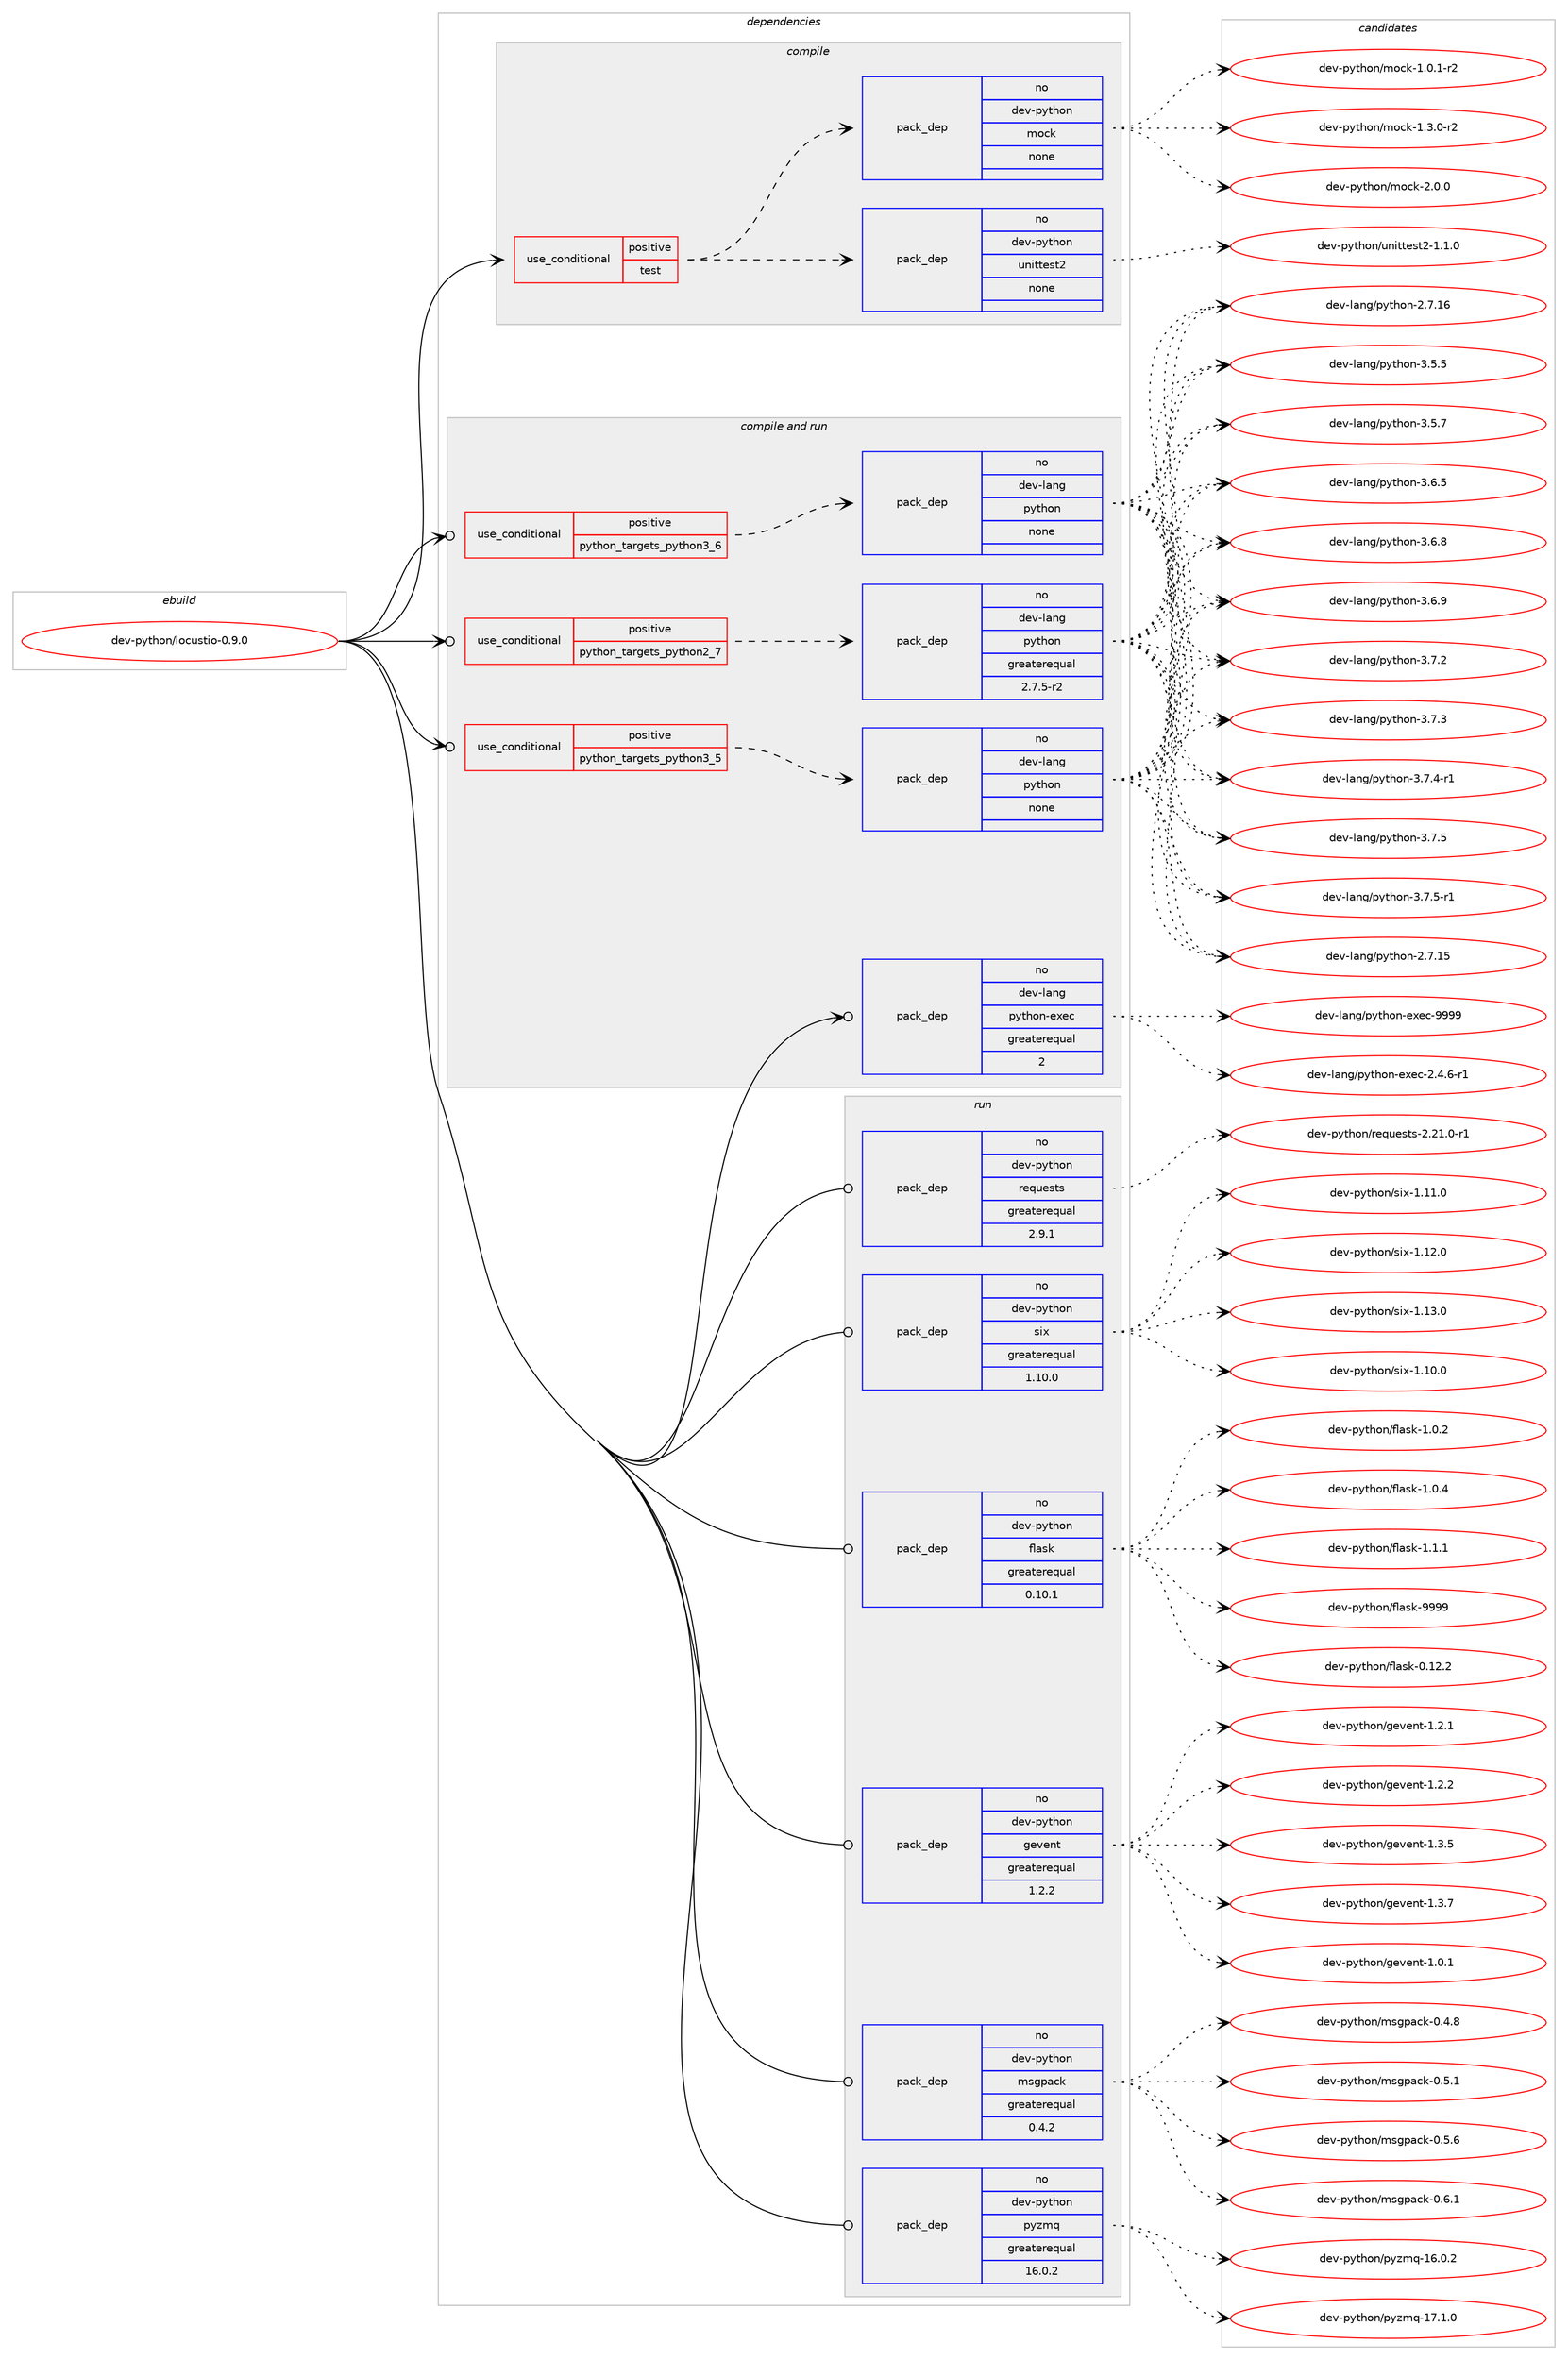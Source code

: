 digraph prolog {

# *************
# Graph options
# *************

newrank=true;
concentrate=true;
compound=true;
graph [rankdir=LR,fontname=Helvetica,fontsize=10,ranksep=1.5];#, ranksep=2.5, nodesep=0.2];
edge  [arrowhead=vee];
node  [fontname=Helvetica,fontsize=10];

# **********
# The ebuild
# **********

subgraph cluster_leftcol {
color=gray;
rank=same;
label=<<i>ebuild</i>>;
id [label="dev-python/locustio-0.9.0", color=red, width=4, href="../dev-python/locustio-0.9.0.svg"];
}

# ****************
# The dependencies
# ****************

subgraph cluster_midcol {
color=gray;
label=<<i>dependencies</i>>;
subgraph cluster_compile {
fillcolor="#eeeeee";
style=filled;
label=<<i>compile</i>>;
subgraph cond142124 {
dependency613412 [label=<<TABLE BORDER="0" CELLBORDER="1" CELLSPACING="0" CELLPADDING="4"><TR><TD ROWSPAN="3" CELLPADDING="10">use_conditional</TD></TR><TR><TD>positive</TD></TR><TR><TD>test</TD></TR></TABLE>>, shape=none, color=red];
subgraph pack459484 {
dependency613413 [label=<<TABLE BORDER="0" CELLBORDER="1" CELLSPACING="0" CELLPADDING="4" WIDTH="220"><TR><TD ROWSPAN="6" CELLPADDING="30">pack_dep</TD></TR><TR><TD WIDTH="110">no</TD></TR><TR><TD>dev-python</TD></TR><TR><TD>unittest2</TD></TR><TR><TD>none</TD></TR><TR><TD></TD></TR></TABLE>>, shape=none, color=blue];
}
dependency613412:e -> dependency613413:w [weight=20,style="dashed",arrowhead="vee"];
subgraph pack459485 {
dependency613414 [label=<<TABLE BORDER="0" CELLBORDER="1" CELLSPACING="0" CELLPADDING="4" WIDTH="220"><TR><TD ROWSPAN="6" CELLPADDING="30">pack_dep</TD></TR><TR><TD WIDTH="110">no</TD></TR><TR><TD>dev-python</TD></TR><TR><TD>mock</TD></TR><TR><TD>none</TD></TR><TR><TD></TD></TR></TABLE>>, shape=none, color=blue];
}
dependency613412:e -> dependency613414:w [weight=20,style="dashed",arrowhead="vee"];
}
id:e -> dependency613412:w [weight=20,style="solid",arrowhead="vee"];
}
subgraph cluster_compileandrun {
fillcolor="#eeeeee";
style=filled;
label=<<i>compile and run</i>>;
subgraph cond142125 {
dependency613415 [label=<<TABLE BORDER="0" CELLBORDER="1" CELLSPACING="0" CELLPADDING="4"><TR><TD ROWSPAN="3" CELLPADDING="10">use_conditional</TD></TR><TR><TD>positive</TD></TR><TR><TD>python_targets_python2_7</TD></TR></TABLE>>, shape=none, color=red];
subgraph pack459486 {
dependency613416 [label=<<TABLE BORDER="0" CELLBORDER="1" CELLSPACING="0" CELLPADDING="4" WIDTH="220"><TR><TD ROWSPAN="6" CELLPADDING="30">pack_dep</TD></TR><TR><TD WIDTH="110">no</TD></TR><TR><TD>dev-lang</TD></TR><TR><TD>python</TD></TR><TR><TD>greaterequal</TD></TR><TR><TD>2.7.5-r2</TD></TR></TABLE>>, shape=none, color=blue];
}
dependency613415:e -> dependency613416:w [weight=20,style="dashed",arrowhead="vee"];
}
id:e -> dependency613415:w [weight=20,style="solid",arrowhead="odotvee"];
subgraph cond142126 {
dependency613417 [label=<<TABLE BORDER="0" CELLBORDER="1" CELLSPACING="0" CELLPADDING="4"><TR><TD ROWSPAN="3" CELLPADDING="10">use_conditional</TD></TR><TR><TD>positive</TD></TR><TR><TD>python_targets_python3_5</TD></TR></TABLE>>, shape=none, color=red];
subgraph pack459487 {
dependency613418 [label=<<TABLE BORDER="0" CELLBORDER="1" CELLSPACING="0" CELLPADDING="4" WIDTH="220"><TR><TD ROWSPAN="6" CELLPADDING="30">pack_dep</TD></TR><TR><TD WIDTH="110">no</TD></TR><TR><TD>dev-lang</TD></TR><TR><TD>python</TD></TR><TR><TD>none</TD></TR><TR><TD></TD></TR></TABLE>>, shape=none, color=blue];
}
dependency613417:e -> dependency613418:w [weight=20,style="dashed",arrowhead="vee"];
}
id:e -> dependency613417:w [weight=20,style="solid",arrowhead="odotvee"];
subgraph cond142127 {
dependency613419 [label=<<TABLE BORDER="0" CELLBORDER="1" CELLSPACING="0" CELLPADDING="4"><TR><TD ROWSPAN="3" CELLPADDING="10">use_conditional</TD></TR><TR><TD>positive</TD></TR><TR><TD>python_targets_python3_6</TD></TR></TABLE>>, shape=none, color=red];
subgraph pack459488 {
dependency613420 [label=<<TABLE BORDER="0" CELLBORDER="1" CELLSPACING="0" CELLPADDING="4" WIDTH="220"><TR><TD ROWSPAN="6" CELLPADDING="30">pack_dep</TD></TR><TR><TD WIDTH="110">no</TD></TR><TR><TD>dev-lang</TD></TR><TR><TD>python</TD></TR><TR><TD>none</TD></TR><TR><TD></TD></TR></TABLE>>, shape=none, color=blue];
}
dependency613419:e -> dependency613420:w [weight=20,style="dashed",arrowhead="vee"];
}
id:e -> dependency613419:w [weight=20,style="solid",arrowhead="odotvee"];
subgraph pack459489 {
dependency613421 [label=<<TABLE BORDER="0" CELLBORDER="1" CELLSPACING="0" CELLPADDING="4" WIDTH="220"><TR><TD ROWSPAN="6" CELLPADDING="30">pack_dep</TD></TR><TR><TD WIDTH="110">no</TD></TR><TR><TD>dev-lang</TD></TR><TR><TD>python-exec</TD></TR><TR><TD>greaterequal</TD></TR><TR><TD>2</TD></TR></TABLE>>, shape=none, color=blue];
}
id:e -> dependency613421:w [weight=20,style="solid",arrowhead="odotvee"];
}
subgraph cluster_run {
fillcolor="#eeeeee";
style=filled;
label=<<i>run</i>>;
subgraph pack459490 {
dependency613422 [label=<<TABLE BORDER="0" CELLBORDER="1" CELLSPACING="0" CELLPADDING="4" WIDTH="220"><TR><TD ROWSPAN="6" CELLPADDING="30">pack_dep</TD></TR><TR><TD WIDTH="110">no</TD></TR><TR><TD>dev-python</TD></TR><TR><TD>flask</TD></TR><TR><TD>greaterequal</TD></TR><TR><TD>0.10.1</TD></TR></TABLE>>, shape=none, color=blue];
}
id:e -> dependency613422:w [weight=20,style="solid",arrowhead="odot"];
subgraph pack459491 {
dependency613423 [label=<<TABLE BORDER="0" CELLBORDER="1" CELLSPACING="0" CELLPADDING="4" WIDTH="220"><TR><TD ROWSPAN="6" CELLPADDING="30">pack_dep</TD></TR><TR><TD WIDTH="110">no</TD></TR><TR><TD>dev-python</TD></TR><TR><TD>gevent</TD></TR><TR><TD>greaterequal</TD></TR><TR><TD>1.2.2</TD></TR></TABLE>>, shape=none, color=blue];
}
id:e -> dependency613423:w [weight=20,style="solid",arrowhead="odot"];
subgraph pack459492 {
dependency613424 [label=<<TABLE BORDER="0" CELLBORDER="1" CELLSPACING="0" CELLPADDING="4" WIDTH="220"><TR><TD ROWSPAN="6" CELLPADDING="30">pack_dep</TD></TR><TR><TD WIDTH="110">no</TD></TR><TR><TD>dev-python</TD></TR><TR><TD>msgpack</TD></TR><TR><TD>greaterequal</TD></TR><TR><TD>0.4.2</TD></TR></TABLE>>, shape=none, color=blue];
}
id:e -> dependency613424:w [weight=20,style="solid",arrowhead="odot"];
subgraph pack459493 {
dependency613425 [label=<<TABLE BORDER="0" CELLBORDER="1" CELLSPACING="0" CELLPADDING="4" WIDTH="220"><TR><TD ROWSPAN="6" CELLPADDING="30">pack_dep</TD></TR><TR><TD WIDTH="110">no</TD></TR><TR><TD>dev-python</TD></TR><TR><TD>pyzmq</TD></TR><TR><TD>greaterequal</TD></TR><TR><TD>16.0.2</TD></TR></TABLE>>, shape=none, color=blue];
}
id:e -> dependency613425:w [weight=20,style="solid",arrowhead="odot"];
subgraph pack459494 {
dependency613426 [label=<<TABLE BORDER="0" CELLBORDER="1" CELLSPACING="0" CELLPADDING="4" WIDTH="220"><TR><TD ROWSPAN="6" CELLPADDING="30">pack_dep</TD></TR><TR><TD WIDTH="110">no</TD></TR><TR><TD>dev-python</TD></TR><TR><TD>requests</TD></TR><TR><TD>greaterequal</TD></TR><TR><TD>2.9.1</TD></TR></TABLE>>, shape=none, color=blue];
}
id:e -> dependency613426:w [weight=20,style="solid",arrowhead="odot"];
subgraph pack459495 {
dependency613427 [label=<<TABLE BORDER="0" CELLBORDER="1" CELLSPACING="0" CELLPADDING="4" WIDTH="220"><TR><TD ROWSPAN="6" CELLPADDING="30">pack_dep</TD></TR><TR><TD WIDTH="110">no</TD></TR><TR><TD>dev-python</TD></TR><TR><TD>six</TD></TR><TR><TD>greaterequal</TD></TR><TR><TD>1.10.0</TD></TR></TABLE>>, shape=none, color=blue];
}
id:e -> dependency613427:w [weight=20,style="solid",arrowhead="odot"];
}
}

# **************
# The candidates
# **************

subgraph cluster_choices {
rank=same;
color=gray;
label=<<i>candidates</i>>;

subgraph choice459484 {
color=black;
nodesep=1;
choice100101118451121211161041111104711711010511611610111511650454946494648 [label="dev-python/unittest2-1.1.0", color=red, width=4,href="../dev-python/unittest2-1.1.0.svg"];
dependency613413:e -> choice100101118451121211161041111104711711010511611610111511650454946494648:w [style=dotted,weight="100"];
}
subgraph choice459485 {
color=black;
nodesep=1;
choice1001011184511212111610411111047109111991074549464846494511450 [label="dev-python/mock-1.0.1-r2", color=red, width=4,href="../dev-python/mock-1.0.1-r2.svg"];
choice1001011184511212111610411111047109111991074549465146484511450 [label="dev-python/mock-1.3.0-r2", color=red, width=4,href="../dev-python/mock-1.3.0-r2.svg"];
choice100101118451121211161041111104710911199107455046484648 [label="dev-python/mock-2.0.0", color=red, width=4,href="../dev-python/mock-2.0.0.svg"];
dependency613414:e -> choice1001011184511212111610411111047109111991074549464846494511450:w [style=dotted,weight="100"];
dependency613414:e -> choice1001011184511212111610411111047109111991074549465146484511450:w [style=dotted,weight="100"];
dependency613414:e -> choice100101118451121211161041111104710911199107455046484648:w [style=dotted,weight="100"];
}
subgraph choice459486 {
color=black;
nodesep=1;
choice10010111845108971101034711212111610411111045504655464953 [label="dev-lang/python-2.7.15", color=red, width=4,href="../dev-lang/python-2.7.15.svg"];
choice10010111845108971101034711212111610411111045504655464954 [label="dev-lang/python-2.7.16", color=red, width=4,href="../dev-lang/python-2.7.16.svg"];
choice100101118451089711010347112121116104111110455146534653 [label="dev-lang/python-3.5.5", color=red, width=4,href="../dev-lang/python-3.5.5.svg"];
choice100101118451089711010347112121116104111110455146534655 [label="dev-lang/python-3.5.7", color=red, width=4,href="../dev-lang/python-3.5.7.svg"];
choice100101118451089711010347112121116104111110455146544653 [label="dev-lang/python-3.6.5", color=red, width=4,href="../dev-lang/python-3.6.5.svg"];
choice100101118451089711010347112121116104111110455146544656 [label="dev-lang/python-3.6.8", color=red, width=4,href="../dev-lang/python-3.6.8.svg"];
choice100101118451089711010347112121116104111110455146544657 [label="dev-lang/python-3.6.9", color=red, width=4,href="../dev-lang/python-3.6.9.svg"];
choice100101118451089711010347112121116104111110455146554650 [label="dev-lang/python-3.7.2", color=red, width=4,href="../dev-lang/python-3.7.2.svg"];
choice100101118451089711010347112121116104111110455146554651 [label="dev-lang/python-3.7.3", color=red, width=4,href="../dev-lang/python-3.7.3.svg"];
choice1001011184510897110103471121211161041111104551465546524511449 [label="dev-lang/python-3.7.4-r1", color=red, width=4,href="../dev-lang/python-3.7.4-r1.svg"];
choice100101118451089711010347112121116104111110455146554653 [label="dev-lang/python-3.7.5", color=red, width=4,href="../dev-lang/python-3.7.5.svg"];
choice1001011184510897110103471121211161041111104551465546534511449 [label="dev-lang/python-3.7.5-r1", color=red, width=4,href="../dev-lang/python-3.7.5-r1.svg"];
dependency613416:e -> choice10010111845108971101034711212111610411111045504655464953:w [style=dotted,weight="100"];
dependency613416:e -> choice10010111845108971101034711212111610411111045504655464954:w [style=dotted,weight="100"];
dependency613416:e -> choice100101118451089711010347112121116104111110455146534653:w [style=dotted,weight="100"];
dependency613416:e -> choice100101118451089711010347112121116104111110455146534655:w [style=dotted,weight="100"];
dependency613416:e -> choice100101118451089711010347112121116104111110455146544653:w [style=dotted,weight="100"];
dependency613416:e -> choice100101118451089711010347112121116104111110455146544656:w [style=dotted,weight="100"];
dependency613416:e -> choice100101118451089711010347112121116104111110455146544657:w [style=dotted,weight="100"];
dependency613416:e -> choice100101118451089711010347112121116104111110455146554650:w [style=dotted,weight="100"];
dependency613416:e -> choice100101118451089711010347112121116104111110455146554651:w [style=dotted,weight="100"];
dependency613416:e -> choice1001011184510897110103471121211161041111104551465546524511449:w [style=dotted,weight="100"];
dependency613416:e -> choice100101118451089711010347112121116104111110455146554653:w [style=dotted,weight="100"];
dependency613416:e -> choice1001011184510897110103471121211161041111104551465546534511449:w [style=dotted,weight="100"];
}
subgraph choice459487 {
color=black;
nodesep=1;
choice10010111845108971101034711212111610411111045504655464953 [label="dev-lang/python-2.7.15", color=red, width=4,href="../dev-lang/python-2.7.15.svg"];
choice10010111845108971101034711212111610411111045504655464954 [label="dev-lang/python-2.7.16", color=red, width=4,href="../dev-lang/python-2.7.16.svg"];
choice100101118451089711010347112121116104111110455146534653 [label="dev-lang/python-3.5.5", color=red, width=4,href="../dev-lang/python-3.5.5.svg"];
choice100101118451089711010347112121116104111110455146534655 [label="dev-lang/python-3.5.7", color=red, width=4,href="../dev-lang/python-3.5.7.svg"];
choice100101118451089711010347112121116104111110455146544653 [label="dev-lang/python-3.6.5", color=red, width=4,href="../dev-lang/python-3.6.5.svg"];
choice100101118451089711010347112121116104111110455146544656 [label="dev-lang/python-3.6.8", color=red, width=4,href="../dev-lang/python-3.6.8.svg"];
choice100101118451089711010347112121116104111110455146544657 [label="dev-lang/python-3.6.9", color=red, width=4,href="../dev-lang/python-3.6.9.svg"];
choice100101118451089711010347112121116104111110455146554650 [label="dev-lang/python-3.7.2", color=red, width=4,href="../dev-lang/python-3.7.2.svg"];
choice100101118451089711010347112121116104111110455146554651 [label="dev-lang/python-3.7.3", color=red, width=4,href="../dev-lang/python-3.7.3.svg"];
choice1001011184510897110103471121211161041111104551465546524511449 [label="dev-lang/python-3.7.4-r1", color=red, width=4,href="../dev-lang/python-3.7.4-r1.svg"];
choice100101118451089711010347112121116104111110455146554653 [label="dev-lang/python-3.7.5", color=red, width=4,href="../dev-lang/python-3.7.5.svg"];
choice1001011184510897110103471121211161041111104551465546534511449 [label="dev-lang/python-3.7.5-r1", color=red, width=4,href="../dev-lang/python-3.7.5-r1.svg"];
dependency613418:e -> choice10010111845108971101034711212111610411111045504655464953:w [style=dotted,weight="100"];
dependency613418:e -> choice10010111845108971101034711212111610411111045504655464954:w [style=dotted,weight="100"];
dependency613418:e -> choice100101118451089711010347112121116104111110455146534653:w [style=dotted,weight="100"];
dependency613418:e -> choice100101118451089711010347112121116104111110455146534655:w [style=dotted,weight="100"];
dependency613418:e -> choice100101118451089711010347112121116104111110455146544653:w [style=dotted,weight="100"];
dependency613418:e -> choice100101118451089711010347112121116104111110455146544656:w [style=dotted,weight="100"];
dependency613418:e -> choice100101118451089711010347112121116104111110455146544657:w [style=dotted,weight="100"];
dependency613418:e -> choice100101118451089711010347112121116104111110455146554650:w [style=dotted,weight="100"];
dependency613418:e -> choice100101118451089711010347112121116104111110455146554651:w [style=dotted,weight="100"];
dependency613418:e -> choice1001011184510897110103471121211161041111104551465546524511449:w [style=dotted,weight="100"];
dependency613418:e -> choice100101118451089711010347112121116104111110455146554653:w [style=dotted,weight="100"];
dependency613418:e -> choice1001011184510897110103471121211161041111104551465546534511449:w [style=dotted,weight="100"];
}
subgraph choice459488 {
color=black;
nodesep=1;
choice10010111845108971101034711212111610411111045504655464953 [label="dev-lang/python-2.7.15", color=red, width=4,href="../dev-lang/python-2.7.15.svg"];
choice10010111845108971101034711212111610411111045504655464954 [label="dev-lang/python-2.7.16", color=red, width=4,href="../dev-lang/python-2.7.16.svg"];
choice100101118451089711010347112121116104111110455146534653 [label="dev-lang/python-3.5.5", color=red, width=4,href="../dev-lang/python-3.5.5.svg"];
choice100101118451089711010347112121116104111110455146534655 [label="dev-lang/python-3.5.7", color=red, width=4,href="../dev-lang/python-3.5.7.svg"];
choice100101118451089711010347112121116104111110455146544653 [label="dev-lang/python-3.6.5", color=red, width=4,href="../dev-lang/python-3.6.5.svg"];
choice100101118451089711010347112121116104111110455146544656 [label="dev-lang/python-3.6.8", color=red, width=4,href="../dev-lang/python-3.6.8.svg"];
choice100101118451089711010347112121116104111110455146544657 [label="dev-lang/python-3.6.9", color=red, width=4,href="../dev-lang/python-3.6.9.svg"];
choice100101118451089711010347112121116104111110455146554650 [label="dev-lang/python-3.7.2", color=red, width=4,href="../dev-lang/python-3.7.2.svg"];
choice100101118451089711010347112121116104111110455146554651 [label="dev-lang/python-3.7.3", color=red, width=4,href="../dev-lang/python-3.7.3.svg"];
choice1001011184510897110103471121211161041111104551465546524511449 [label="dev-lang/python-3.7.4-r1", color=red, width=4,href="../dev-lang/python-3.7.4-r1.svg"];
choice100101118451089711010347112121116104111110455146554653 [label="dev-lang/python-3.7.5", color=red, width=4,href="../dev-lang/python-3.7.5.svg"];
choice1001011184510897110103471121211161041111104551465546534511449 [label="dev-lang/python-3.7.5-r1", color=red, width=4,href="../dev-lang/python-3.7.5-r1.svg"];
dependency613420:e -> choice10010111845108971101034711212111610411111045504655464953:w [style=dotted,weight="100"];
dependency613420:e -> choice10010111845108971101034711212111610411111045504655464954:w [style=dotted,weight="100"];
dependency613420:e -> choice100101118451089711010347112121116104111110455146534653:w [style=dotted,weight="100"];
dependency613420:e -> choice100101118451089711010347112121116104111110455146534655:w [style=dotted,weight="100"];
dependency613420:e -> choice100101118451089711010347112121116104111110455146544653:w [style=dotted,weight="100"];
dependency613420:e -> choice100101118451089711010347112121116104111110455146544656:w [style=dotted,weight="100"];
dependency613420:e -> choice100101118451089711010347112121116104111110455146544657:w [style=dotted,weight="100"];
dependency613420:e -> choice100101118451089711010347112121116104111110455146554650:w [style=dotted,weight="100"];
dependency613420:e -> choice100101118451089711010347112121116104111110455146554651:w [style=dotted,weight="100"];
dependency613420:e -> choice1001011184510897110103471121211161041111104551465546524511449:w [style=dotted,weight="100"];
dependency613420:e -> choice100101118451089711010347112121116104111110455146554653:w [style=dotted,weight="100"];
dependency613420:e -> choice1001011184510897110103471121211161041111104551465546534511449:w [style=dotted,weight="100"];
}
subgraph choice459489 {
color=black;
nodesep=1;
choice10010111845108971101034711212111610411111045101120101994550465246544511449 [label="dev-lang/python-exec-2.4.6-r1", color=red, width=4,href="../dev-lang/python-exec-2.4.6-r1.svg"];
choice10010111845108971101034711212111610411111045101120101994557575757 [label="dev-lang/python-exec-9999", color=red, width=4,href="../dev-lang/python-exec-9999.svg"];
dependency613421:e -> choice10010111845108971101034711212111610411111045101120101994550465246544511449:w [style=dotted,weight="100"];
dependency613421:e -> choice10010111845108971101034711212111610411111045101120101994557575757:w [style=dotted,weight="100"];
}
subgraph choice459490 {
color=black;
nodesep=1;
choice10010111845112121116104111110471021089711510745484649504650 [label="dev-python/flask-0.12.2", color=red, width=4,href="../dev-python/flask-0.12.2.svg"];
choice100101118451121211161041111104710210897115107454946484650 [label="dev-python/flask-1.0.2", color=red, width=4,href="../dev-python/flask-1.0.2.svg"];
choice100101118451121211161041111104710210897115107454946484652 [label="dev-python/flask-1.0.4", color=red, width=4,href="../dev-python/flask-1.0.4.svg"];
choice100101118451121211161041111104710210897115107454946494649 [label="dev-python/flask-1.1.1", color=red, width=4,href="../dev-python/flask-1.1.1.svg"];
choice1001011184511212111610411111047102108971151074557575757 [label="dev-python/flask-9999", color=red, width=4,href="../dev-python/flask-9999.svg"];
dependency613422:e -> choice10010111845112121116104111110471021089711510745484649504650:w [style=dotted,weight="100"];
dependency613422:e -> choice100101118451121211161041111104710210897115107454946484650:w [style=dotted,weight="100"];
dependency613422:e -> choice100101118451121211161041111104710210897115107454946484652:w [style=dotted,weight="100"];
dependency613422:e -> choice100101118451121211161041111104710210897115107454946494649:w [style=dotted,weight="100"];
dependency613422:e -> choice1001011184511212111610411111047102108971151074557575757:w [style=dotted,weight="100"];
}
subgraph choice459491 {
color=black;
nodesep=1;
choice1001011184511212111610411111047103101118101110116454946484649 [label="dev-python/gevent-1.0.1", color=red, width=4,href="../dev-python/gevent-1.0.1.svg"];
choice1001011184511212111610411111047103101118101110116454946504649 [label="dev-python/gevent-1.2.1", color=red, width=4,href="../dev-python/gevent-1.2.1.svg"];
choice1001011184511212111610411111047103101118101110116454946504650 [label="dev-python/gevent-1.2.2", color=red, width=4,href="../dev-python/gevent-1.2.2.svg"];
choice1001011184511212111610411111047103101118101110116454946514653 [label="dev-python/gevent-1.3.5", color=red, width=4,href="../dev-python/gevent-1.3.5.svg"];
choice1001011184511212111610411111047103101118101110116454946514655 [label="dev-python/gevent-1.3.7", color=red, width=4,href="../dev-python/gevent-1.3.7.svg"];
dependency613423:e -> choice1001011184511212111610411111047103101118101110116454946484649:w [style=dotted,weight="100"];
dependency613423:e -> choice1001011184511212111610411111047103101118101110116454946504649:w [style=dotted,weight="100"];
dependency613423:e -> choice1001011184511212111610411111047103101118101110116454946504650:w [style=dotted,weight="100"];
dependency613423:e -> choice1001011184511212111610411111047103101118101110116454946514653:w [style=dotted,weight="100"];
dependency613423:e -> choice1001011184511212111610411111047103101118101110116454946514655:w [style=dotted,weight="100"];
}
subgraph choice459492 {
color=black;
nodesep=1;
choice10010111845112121116104111110471091151031129799107454846524656 [label="dev-python/msgpack-0.4.8", color=red, width=4,href="../dev-python/msgpack-0.4.8.svg"];
choice10010111845112121116104111110471091151031129799107454846534649 [label="dev-python/msgpack-0.5.1", color=red, width=4,href="../dev-python/msgpack-0.5.1.svg"];
choice10010111845112121116104111110471091151031129799107454846534654 [label="dev-python/msgpack-0.5.6", color=red, width=4,href="../dev-python/msgpack-0.5.6.svg"];
choice10010111845112121116104111110471091151031129799107454846544649 [label="dev-python/msgpack-0.6.1", color=red, width=4,href="../dev-python/msgpack-0.6.1.svg"];
dependency613424:e -> choice10010111845112121116104111110471091151031129799107454846524656:w [style=dotted,weight="100"];
dependency613424:e -> choice10010111845112121116104111110471091151031129799107454846534649:w [style=dotted,weight="100"];
dependency613424:e -> choice10010111845112121116104111110471091151031129799107454846534654:w [style=dotted,weight="100"];
dependency613424:e -> choice10010111845112121116104111110471091151031129799107454846544649:w [style=dotted,weight="100"];
}
subgraph choice459493 {
color=black;
nodesep=1;
choice100101118451121211161041111104711212112210911345495446484650 [label="dev-python/pyzmq-16.0.2", color=red, width=4,href="../dev-python/pyzmq-16.0.2.svg"];
choice100101118451121211161041111104711212112210911345495546494648 [label="dev-python/pyzmq-17.1.0", color=red, width=4,href="../dev-python/pyzmq-17.1.0.svg"];
dependency613425:e -> choice100101118451121211161041111104711212112210911345495446484650:w [style=dotted,weight="100"];
dependency613425:e -> choice100101118451121211161041111104711212112210911345495546494648:w [style=dotted,weight="100"];
}
subgraph choice459494 {
color=black;
nodesep=1;
choice1001011184511212111610411111047114101113117101115116115455046504946484511449 [label="dev-python/requests-2.21.0-r1", color=red, width=4,href="../dev-python/requests-2.21.0-r1.svg"];
dependency613426:e -> choice1001011184511212111610411111047114101113117101115116115455046504946484511449:w [style=dotted,weight="100"];
}
subgraph choice459495 {
color=black;
nodesep=1;
choice100101118451121211161041111104711510512045494649484648 [label="dev-python/six-1.10.0", color=red, width=4,href="../dev-python/six-1.10.0.svg"];
choice100101118451121211161041111104711510512045494649494648 [label="dev-python/six-1.11.0", color=red, width=4,href="../dev-python/six-1.11.0.svg"];
choice100101118451121211161041111104711510512045494649504648 [label="dev-python/six-1.12.0", color=red, width=4,href="../dev-python/six-1.12.0.svg"];
choice100101118451121211161041111104711510512045494649514648 [label="dev-python/six-1.13.0", color=red, width=4,href="../dev-python/six-1.13.0.svg"];
dependency613427:e -> choice100101118451121211161041111104711510512045494649484648:w [style=dotted,weight="100"];
dependency613427:e -> choice100101118451121211161041111104711510512045494649494648:w [style=dotted,weight="100"];
dependency613427:e -> choice100101118451121211161041111104711510512045494649504648:w [style=dotted,weight="100"];
dependency613427:e -> choice100101118451121211161041111104711510512045494649514648:w [style=dotted,weight="100"];
}
}

}

